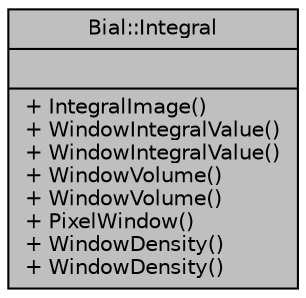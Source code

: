 digraph "Bial::Integral"
{
  edge [fontname="Helvetica",fontsize="10",labelfontname="Helvetica",labelfontsize="10"];
  node [fontname="Helvetica",fontsize="10",shape=record];
  Node1 [label="{Bial::Integral\n||+ IntegralImage()\l+ WindowIntegralValue()\l+ WindowIntegralValue()\l+ WindowVolume()\l+ WindowVolume()\l+ PixelWindow()\l+ WindowDensity()\l+ WindowDensity()\l}",height=0.2,width=0.4,color="black", fillcolor="grey75", style="filled", fontcolor="black"];
}
